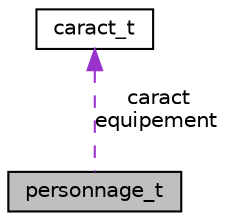 digraph "personnage_t"
{
 // LATEX_PDF_SIZE
  edge [fontname="Helvetica",fontsize="10",labelfontname="Helvetica",labelfontsize="10"];
  node [fontname="Helvetica",fontsize="10",shape=record];
  Node1 [label="personnage_t",height=0.2,width=0.4,color="black", fillcolor="grey75", style="filled", fontcolor="black",tooltip="Structure du personnage ( Data )"];
  Node2 -> Node1 [dir="back",color="darkorchid3",fontsize="10",style="dashed",label=" caract\nequipement" ,fontname="Helvetica"];
  Node2 [label="caract_t",height=0.2,width=0.4,color="black", fillcolor="white", style="filled",URL="$structcaract__t.html",tooltip="Structure des caracteristiques ( Data )"];
}
